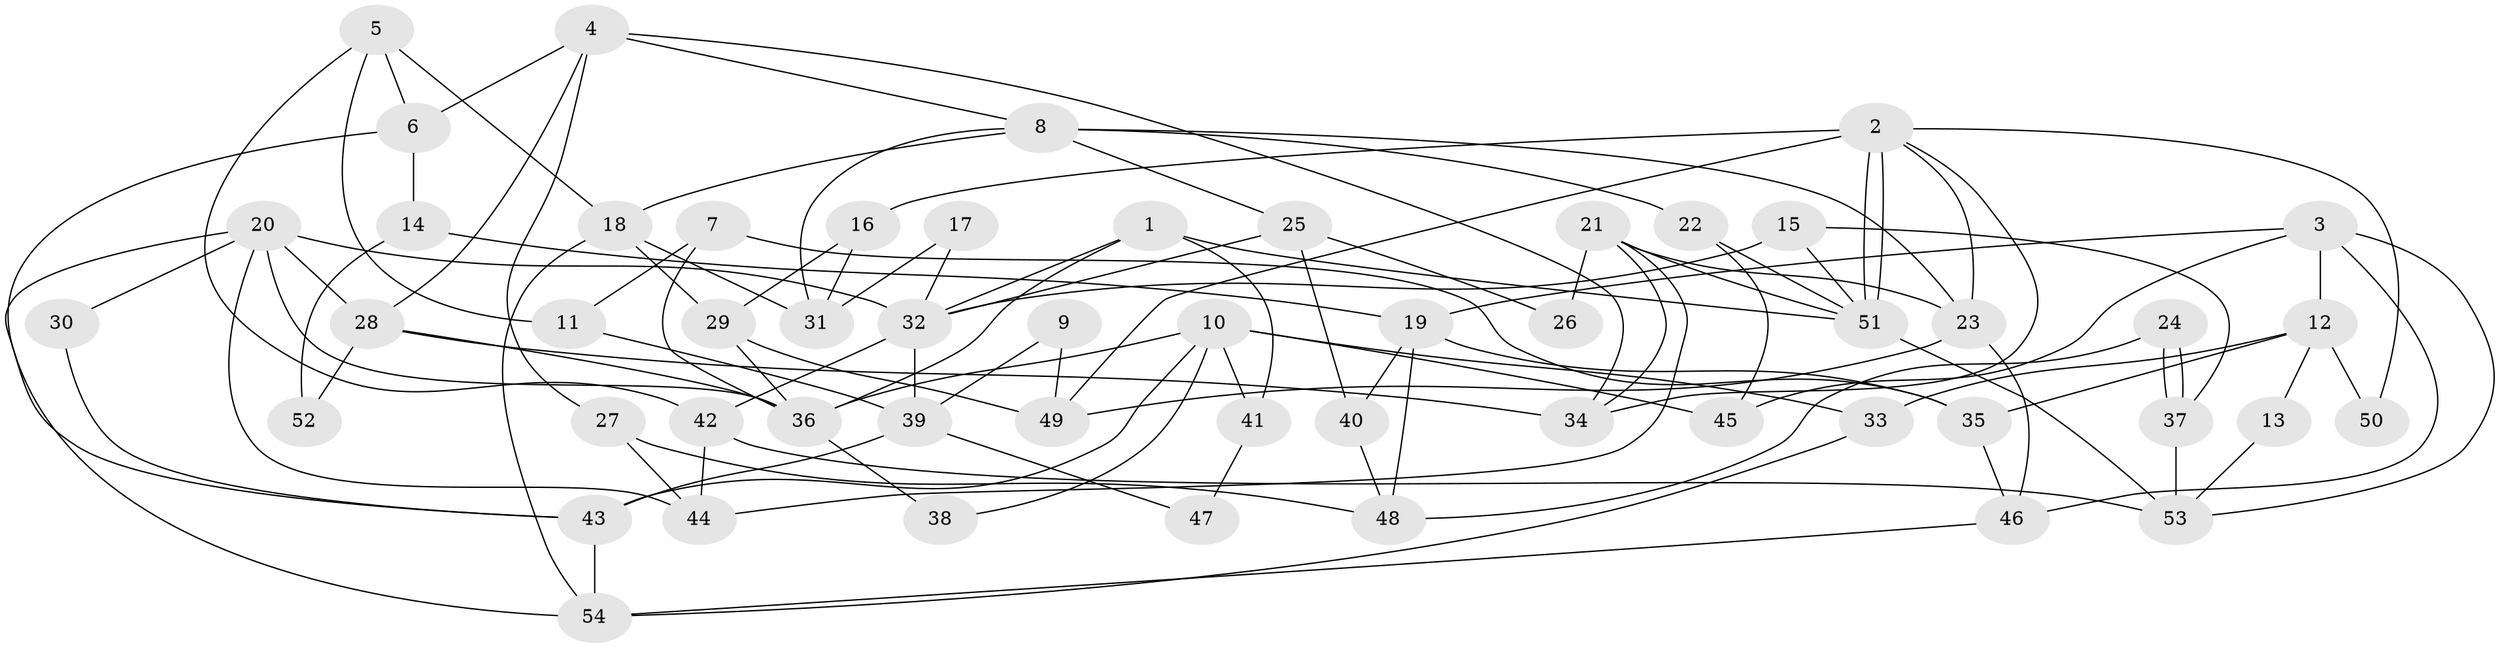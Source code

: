 // Generated by graph-tools (version 1.1) at 2025/36/03/09/25 02:36:11]
// undirected, 54 vertices, 108 edges
graph export_dot {
graph [start="1"]
  node [color=gray90,style=filled];
  1;
  2;
  3;
  4;
  5;
  6;
  7;
  8;
  9;
  10;
  11;
  12;
  13;
  14;
  15;
  16;
  17;
  18;
  19;
  20;
  21;
  22;
  23;
  24;
  25;
  26;
  27;
  28;
  29;
  30;
  31;
  32;
  33;
  34;
  35;
  36;
  37;
  38;
  39;
  40;
  41;
  42;
  43;
  44;
  45;
  46;
  47;
  48;
  49;
  50;
  51;
  52;
  53;
  54;
  1 -- 51;
  1 -- 36;
  1 -- 32;
  1 -- 41;
  2 -- 49;
  2 -- 51;
  2 -- 51;
  2 -- 16;
  2 -- 23;
  2 -- 34;
  2 -- 50;
  3 -- 53;
  3 -- 19;
  3 -- 12;
  3 -- 45;
  3 -- 46;
  4 -- 28;
  4 -- 34;
  4 -- 6;
  4 -- 8;
  4 -- 27;
  5 -- 42;
  5 -- 6;
  5 -- 11;
  5 -- 18;
  6 -- 43;
  6 -- 14;
  7 -- 35;
  7 -- 36;
  7 -- 11;
  8 -- 18;
  8 -- 22;
  8 -- 23;
  8 -- 25;
  8 -- 31;
  9 -- 39;
  9 -- 49;
  10 -- 45;
  10 -- 43;
  10 -- 33;
  10 -- 36;
  10 -- 38;
  10 -- 41;
  11 -- 39;
  12 -- 33;
  12 -- 13;
  12 -- 35;
  12 -- 50;
  13 -- 53;
  14 -- 19;
  14 -- 52;
  15 -- 51;
  15 -- 32;
  15 -- 37;
  16 -- 31;
  16 -- 29;
  17 -- 31;
  17 -- 32;
  18 -- 54;
  18 -- 29;
  18 -- 31;
  19 -- 48;
  19 -- 35;
  19 -- 40;
  20 -- 36;
  20 -- 32;
  20 -- 28;
  20 -- 30;
  20 -- 44;
  20 -- 54;
  21 -- 34;
  21 -- 23;
  21 -- 26;
  21 -- 44;
  21 -- 51;
  22 -- 51;
  22 -- 45;
  23 -- 46;
  23 -- 49;
  24 -- 48;
  24 -- 37;
  24 -- 37;
  25 -- 32;
  25 -- 26;
  25 -- 40;
  27 -- 44;
  27 -- 48;
  28 -- 36;
  28 -- 34;
  28 -- 52;
  29 -- 36;
  29 -- 49;
  30 -- 43;
  32 -- 42;
  32 -- 39;
  33 -- 54;
  35 -- 46;
  36 -- 38;
  37 -- 53;
  39 -- 43;
  39 -- 47;
  40 -- 48;
  41 -- 47;
  42 -- 44;
  42 -- 53;
  43 -- 54;
  46 -- 54;
  51 -- 53;
}
